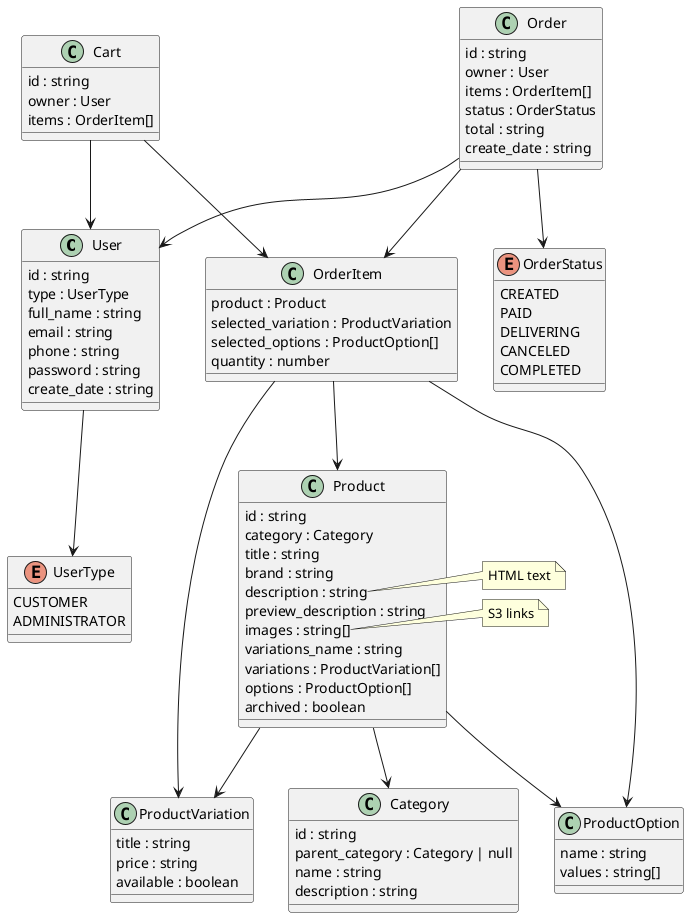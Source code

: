 @startuml models


/' User '/


class User {
  id : string
  type : UserType
  full_name : string
  email : string
  phone : string
  password : string
  create_date : string
}

enum UserType {
  CUSTOMER
  ADMINISTRATOR
}


User --> UserType


/' Product '/


class Product {
  id : string
  category : Category
  title : string
  brand : string
  description : string
  preview_description : string
  images : string[]
  variations_name : string
  variations : ProductVariation[]
  options : ProductOption[]
  archived : boolean
}

note right of Product::description
  HTML text
end note
note right of Product::images
  S3 links
end note


class ProductVariation {
  title : string
  price : string
  available : boolean
}

class ProductOption {
  name : string
  values : string[]
}


Product --> ProductVariation
Product --> ProductOption
Product --> Category


/' Category '/


class Category {
  id : string
  parent_category : Category | null
  name : string
  description : string
}


/' Order '/


class Order {
  id : string
  owner : User
  items : OrderItem[]
  status : OrderStatus
  total : string
  create_date : string
}

enum OrderStatus {
  CREATED
  PAID
  DELIVERING
  CANCELED
  COMPLETED
}


class OrderItem {
  product : Product
  selected_variation : ProductVariation
  selected_options : ProductOption[]
  quantity : number
}


Order --> User
Order --> OrderItem
Order --> OrderStatus

OrderItem --> Product
OrderItem --> ProductVariation
OrderItem --> ProductOption


/' Cart '/


class Cart {
  id : string
  owner : User
  items : OrderItem[]
}

note right of Cart::owner_id
  Handled only for registered users.
  If not, client side only
end note


Cart --> User
Cart --> OrderItem

@enduml
